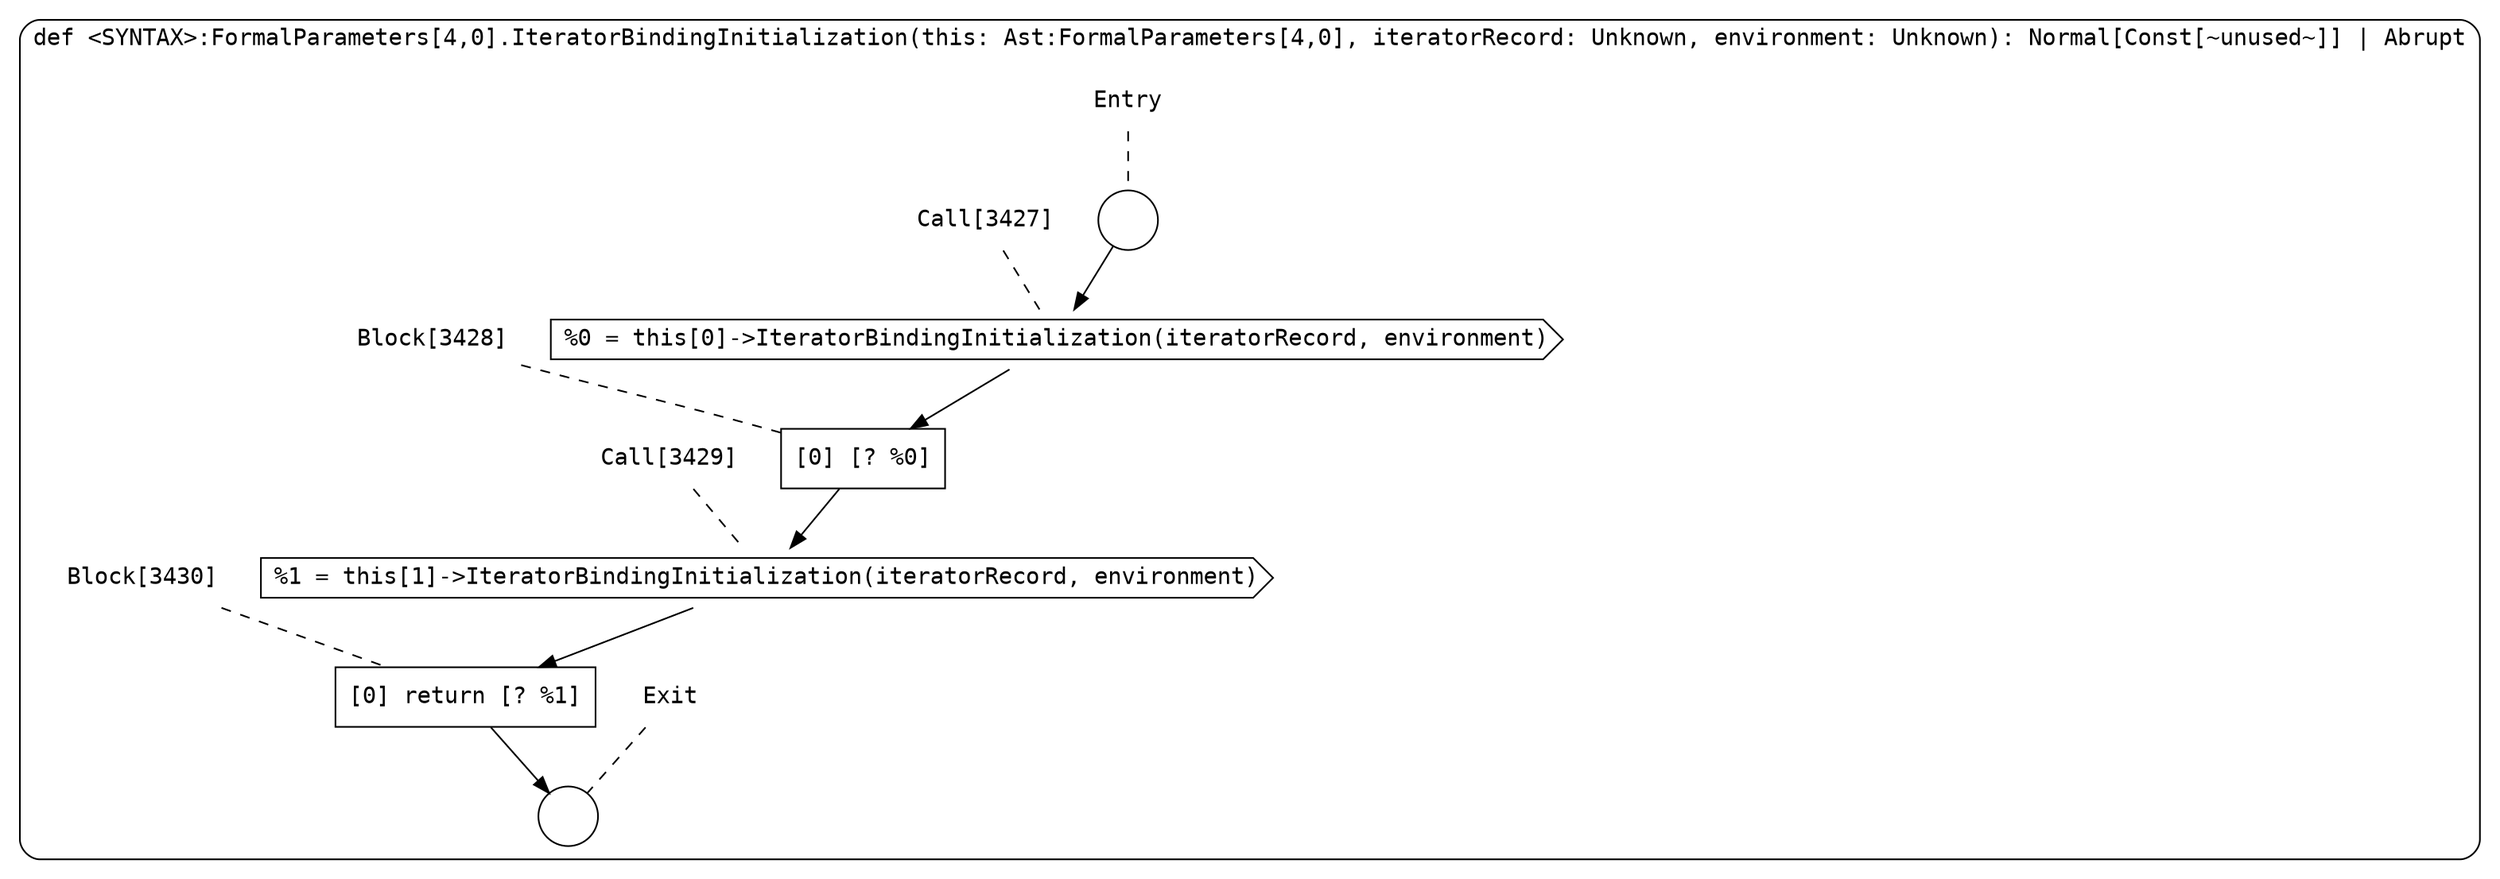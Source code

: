 digraph {
  graph [fontname = "Consolas"]
  node [fontname = "Consolas"]
  edge [fontname = "Consolas"]
  subgraph cluster872 {
    label = "def <SYNTAX>:FormalParameters[4,0].IteratorBindingInitialization(this: Ast:FormalParameters[4,0], iteratorRecord: Unknown, environment: Unknown): Normal[Const[~unused~]] | Abrupt"
    style = rounded
    cluster872_entry_name [shape=none, label=<<font color="black">Entry</font>>]
    cluster872_entry_name -> cluster872_entry [arrowhead=none, color="black", style=dashed]
    cluster872_entry [shape=circle label=" " color="black" fillcolor="white" style=filled]
    cluster872_entry -> node3427 [color="black"]
    cluster872_exit_name [shape=none, label=<<font color="black">Exit</font>>]
    cluster872_exit_name -> cluster872_exit [arrowhead=none, color="black", style=dashed]
    cluster872_exit [shape=circle label=" " color="black" fillcolor="white" style=filled]
    node3427_name [shape=none, label=<<font color="black">Call[3427]</font>>]
    node3427_name -> node3427 [arrowhead=none, color="black", style=dashed]
    node3427 [shape=cds, label=<<font color="black">%0 = this[0]-&gt;IteratorBindingInitialization(iteratorRecord, environment)</font>> color="black" fillcolor="white", style=filled]
    node3427 -> node3428 [color="black"]
    node3428_name [shape=none, label=<<font color="black">Block[3428]</font>>]
    node3428_name -> node3428 [arrowhead=none, color="black", style=dashed]
    node3428 [shape=box, label=<<font color="black">[0] [? %0]<BR ALIGN="LEFT"/></font>> color="black" fillcolor="white", style=filled]
    node3428 -> node3429 [color="black"]
    node3429_name [shape=none, label=<<font color="black">Call[3429]</font>>]
    node3429_name -> node3429 [arrowhead=none, color="black", style=dashed]
    node3429 [shape=cds, label=<<font color="black">%1 = this[1]-&gt;IteratorBindingInitialization(iteratorRecord, environment)</font>> color="black" fillcolor="white", style=filled]
    node3429 -> node3430 [color="black"]
    node3430_name [shape=none, label=<<font color="black">Block[3430]</font>>]
    node3430_name -> node3430 [arrowhead=none, color="black", style=dashed]
    node3430 [shape=box, label=<<font color="black">[0] return [? %1]<BR ALIGN="LEFT"/></font>> color="black" fillcolor="white", style=filled]
    node3430 -> cluster872_exit [color="black"]
  }
}